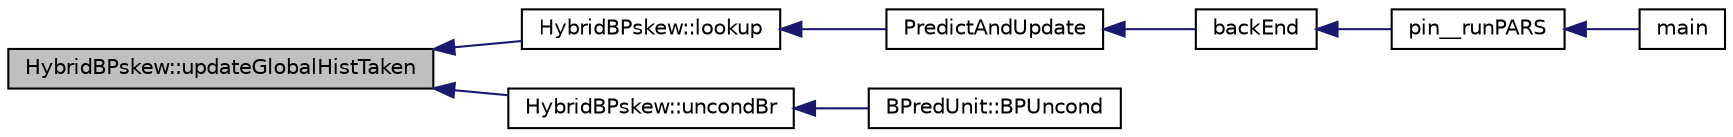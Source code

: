 digraph G
{
  edge [fontname="Helvetica",fontsize="10",labelfontname="Helvetica",labelfontsize="10"];
  node [fontname="Helvetica",fontsize="10",shape=record];
  rankdir=LR;
  Node1 [label="HybridBPskew::updateGlobalHistTaken",height=0.2,width=0.4,color="black", fillcolor="grey75", style="filled" fontcolor="black"];
  Node1 -> Node2 [dir=back,color="midnightblue",fontsize="10",style="solid",fontname="Helvetica"];
  Node2 [label="HybridBPskew::lookup",height=0.2,width=0.4,color="black", fillcolor="white", style="filled",URL="$classHybridBPskew.html#a27e2268df7da826fefe75f1a490bce11"];
  Node2 -> Node3 [dir=back,color="midnightblue",fontsize="10",style="solid",fontname="Helvetica"];
  Node3 [label="PredictAndUpdate",height=0.2,width=0.4,color="black", fillcolor="white", style="filled",URL="$pars_8h.html#a7a15f2a86ce80d2408aa5418bae869d4"];
  Node3 -> Node4 [dir=back,color="midnightblue",fontsize="10",style="solid",fontname="Helvetica"];
  Node4 [label="backEnd",height=0.2,width=0.4,color="black", fillcolor="white", style="filled",URL="$pars_8cpp.html#af45c42930cc9f7fbe74c2469301fa5f6"];
  Node4 -> Node5 [dir=back,color="midnightblue",fontsize="10",style="solid",fontname="Helvetica"];
  Node5 [label="pin__runPARS",height=0.2,width=0.4,color="black", fillcolor="white", style="filled",URL="$pars_8h.html#ace0fa7dabd943b7f226518d8f2eceef8"];
  Node5 -> Node6 [dir=back,color="midnightblue",fontsize="10",style="solid",fontname="Helvetica"];
  Node6 [label="main",height=0.2,width=0.4,color="black", fillcolor="white", style="filled",URL="$main__pars_8cpp.html#a0ddf1224851353fc92bfbff6f499fa97"];
  Node1 -> Node7 [dir=back,color="midnightblue",fontsize="10",style="solid",fontname="Helvetica"];
  Node7 [label="HybridBPskew::uncondBr",height=0.2,width=0.4,color="black", fillcolor="white", style="filled",URL="$classHybridBPskew.html#a1dbffb30d1d0f0c4c8e6a8f1084e68e4"];
  Node7 -> Node8 [dir=back,color="midnightblue",fontsize="10",style="solid",fontname="Helvetica"];
  Node8 [label="BPredUnit::BPUncond",height=0.2,width=0.4,color="black", fillcolor="white", style="filled",URL="$classBPredUnit.html#a24bfe00e5e8c2a318930a6474ed60173"];
}
